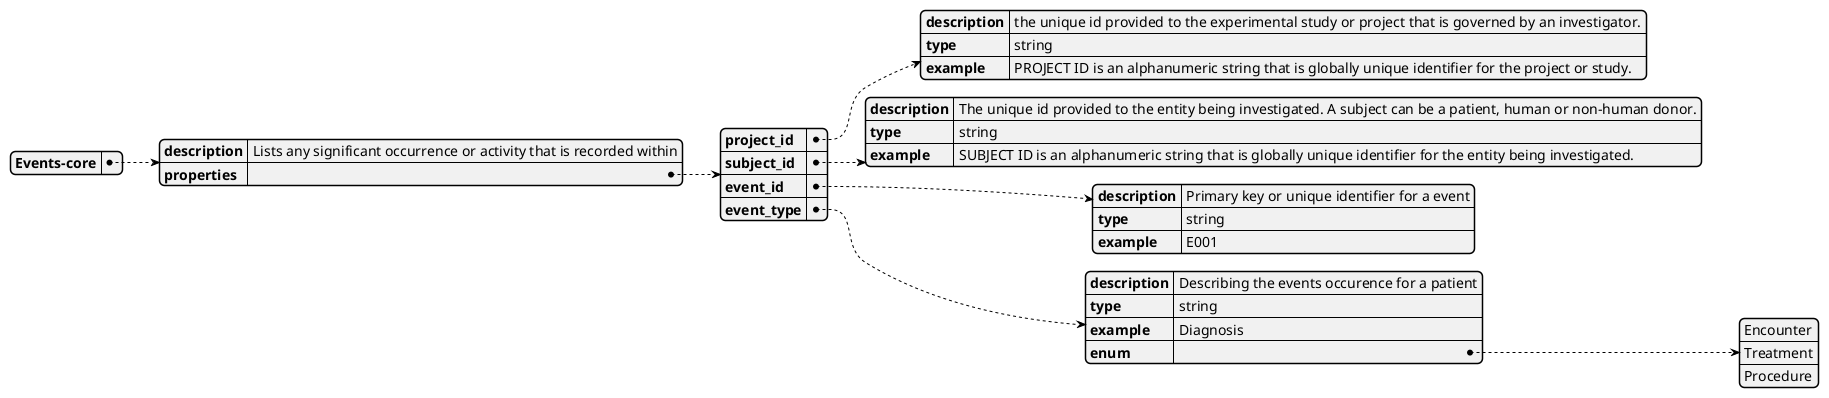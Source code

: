 @startyaml Events-core  
  Events-core:
    description: Lists any significant occurrence or activity that is recorded within
      a patient's health record. Contains information like project ID, donor ID, event
      ID and event type.
    properties:
          project_id:
            description: the unique id provided to the experimental study or project that is governed by an investigator.
            type: string
            example: PROJECT ID is an alphanumeric string that is globally unique identifier for the project or study.
          subject_id:
            description: The unique id provided to the entity being investigated. A subject can be a patient, human or non-human donor.
            type: string
            example: SUBJECT ID is an alphanumeric string that is globally unique identifier for the entity being investigated.
          event_id:
            description: Primary key or unique identifier for a event
            type: string
            example: E001
          event_type:
            description: Describing the events occurence for a patient
            type: string
            example: Diagnosis
            enum:
            - Encounter
            - Treatment
            - Procedure
@endyaml